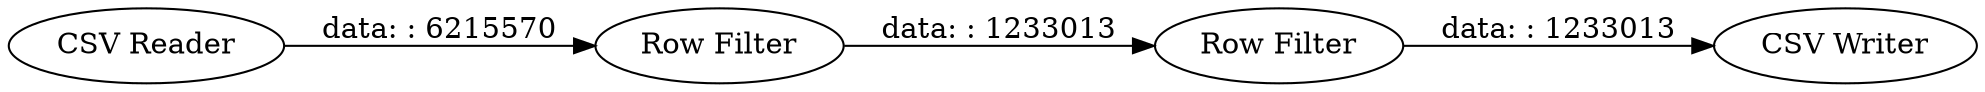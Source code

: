 digraph {
	"2095646004334691471_3" [label="Row Filter"]
	"2095646004334691471_4" [label="CSV Writer"]
	"2095646004334691471_1" [label="CSV Reader"]
	"2095646004334691471_2" [label="Row Filter"]
	"2095646004334691471_2" -> "2095646004334691471_3" [label="data: : 1233013"]
	"2095646004334691471_1" -> "2095646004334691471_2" [label="data: : 6215570"]
	"2095646004334691471_3" -> "2095646004334691471_4" [label="data: : 1233013"]
	rankdir=LR
}
